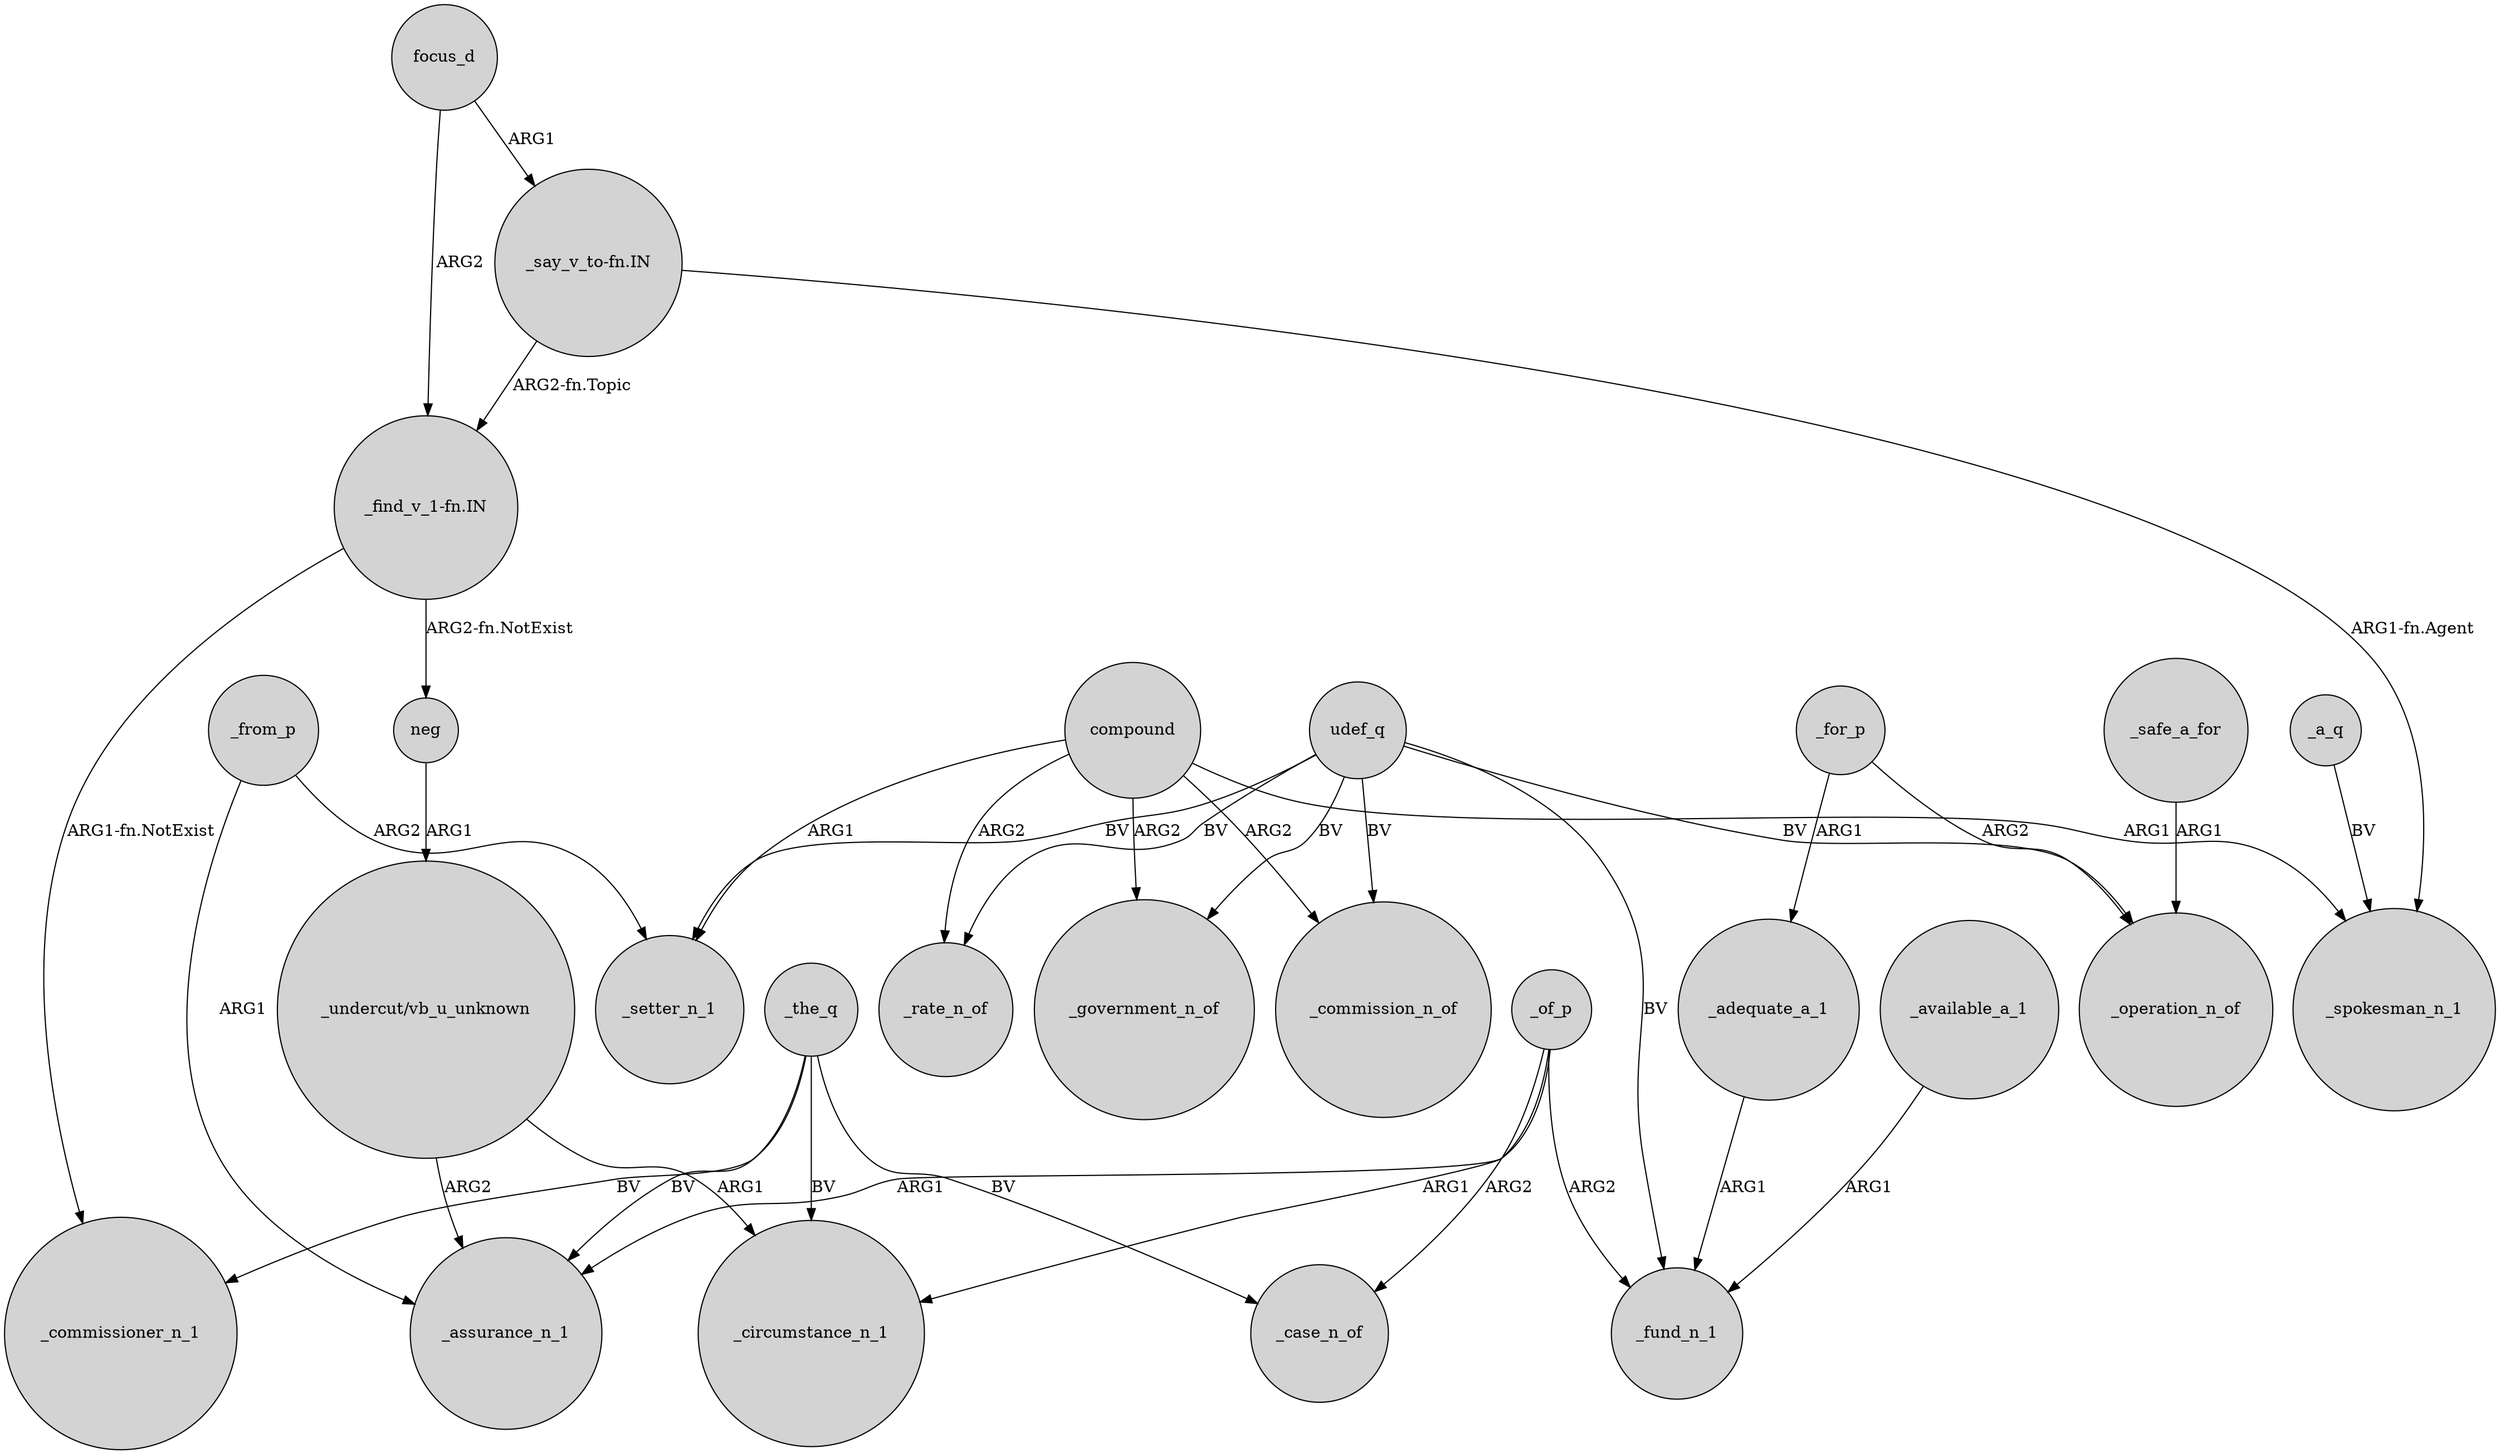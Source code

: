 digraph {
	node [shape=circle style=filled]
	compound -> _commission_n_of [label=ARG2]
	"_undercut/vb_u_unknown" -> _assurance_n_1 [label=ARG2]
	udef_q -> _setter_n_1 [label=BV]
	compound -> _government_n_of [label=ARG2]
	udef_q -> _government_n_of [label=BV]
	_the_q -> _case_n_of [label=BV]
	_the_q -> _circumstance_n_1 [label=BV]
	_of_p -> _circumstance_n_1 [label=ARG1]
	_for_p -> _adequate_a_1 [label=ARG1]
	focus_d -> "_find_v_1-fn.IN" [label=ARG2]
	"_undercut/vb_u_unknown" -> _circumstance_n_1 [label=ARG1]
	_adequate_a_1 -> _fund_n_1 [label=ARG1]
	udef_q -> _rate_n_of [label=BV]
	_from_p -> _setter_n_1 [label=ARG2]
	focus_d -> "_say_v_to-fn.IN" [label=ARG1]
	"_say_v_to-fn.IN" -> _spokesman_n_1 [label="ARG1-fn.Agent"]
	_of_p -> _case_n_of [label=ARG2]
	"_find_v_1-fn.IN" -> _commissioner_n_1 [label="ARG1-fn.NotExist"]
	_available_a_1 -> _fund_n_1 [label=ARG1]
	_of_p -> _fund_n_1 [label=ARG2]
	compound -> _spokesman_n_1 [label=ARG1]
	neg -> "_undercut/vb_u_unknown" [label=ARG1]
	_the_q -> _commissioner_n_1 [label=BV]
	compound -> _rate_n_of [label=ARG2]
	udef_q -> _fund_n_1 [label=BV]
	udef_q -> _commission_n_of [label=BV]
	"_say_v_to-fn.IN" -> "_find_v_1-fn.IN" [label="ARG2-fn.Topic"]
	compound -> _setter_n_1 [label=ARG1]
	_for_p -> _operation_n_of [label=ARG2]
	_of_p -> _assurance_n_1 [label=ARG1]
	_from_p -> _assurance_n_1 [label=ARG1]
	_a_q -> _spokesman_n_1 [label=BV]
	"_find_v_1-fn.IN" -> neg [label="ARG2-fn.NotExist"]
	udef_q -> _operation_n_of [label=BV]
	_safe_a_for -> _operation_n_of [label=ARG1]
	_the_q -> _assurance_n_1 [label=BV]
}

